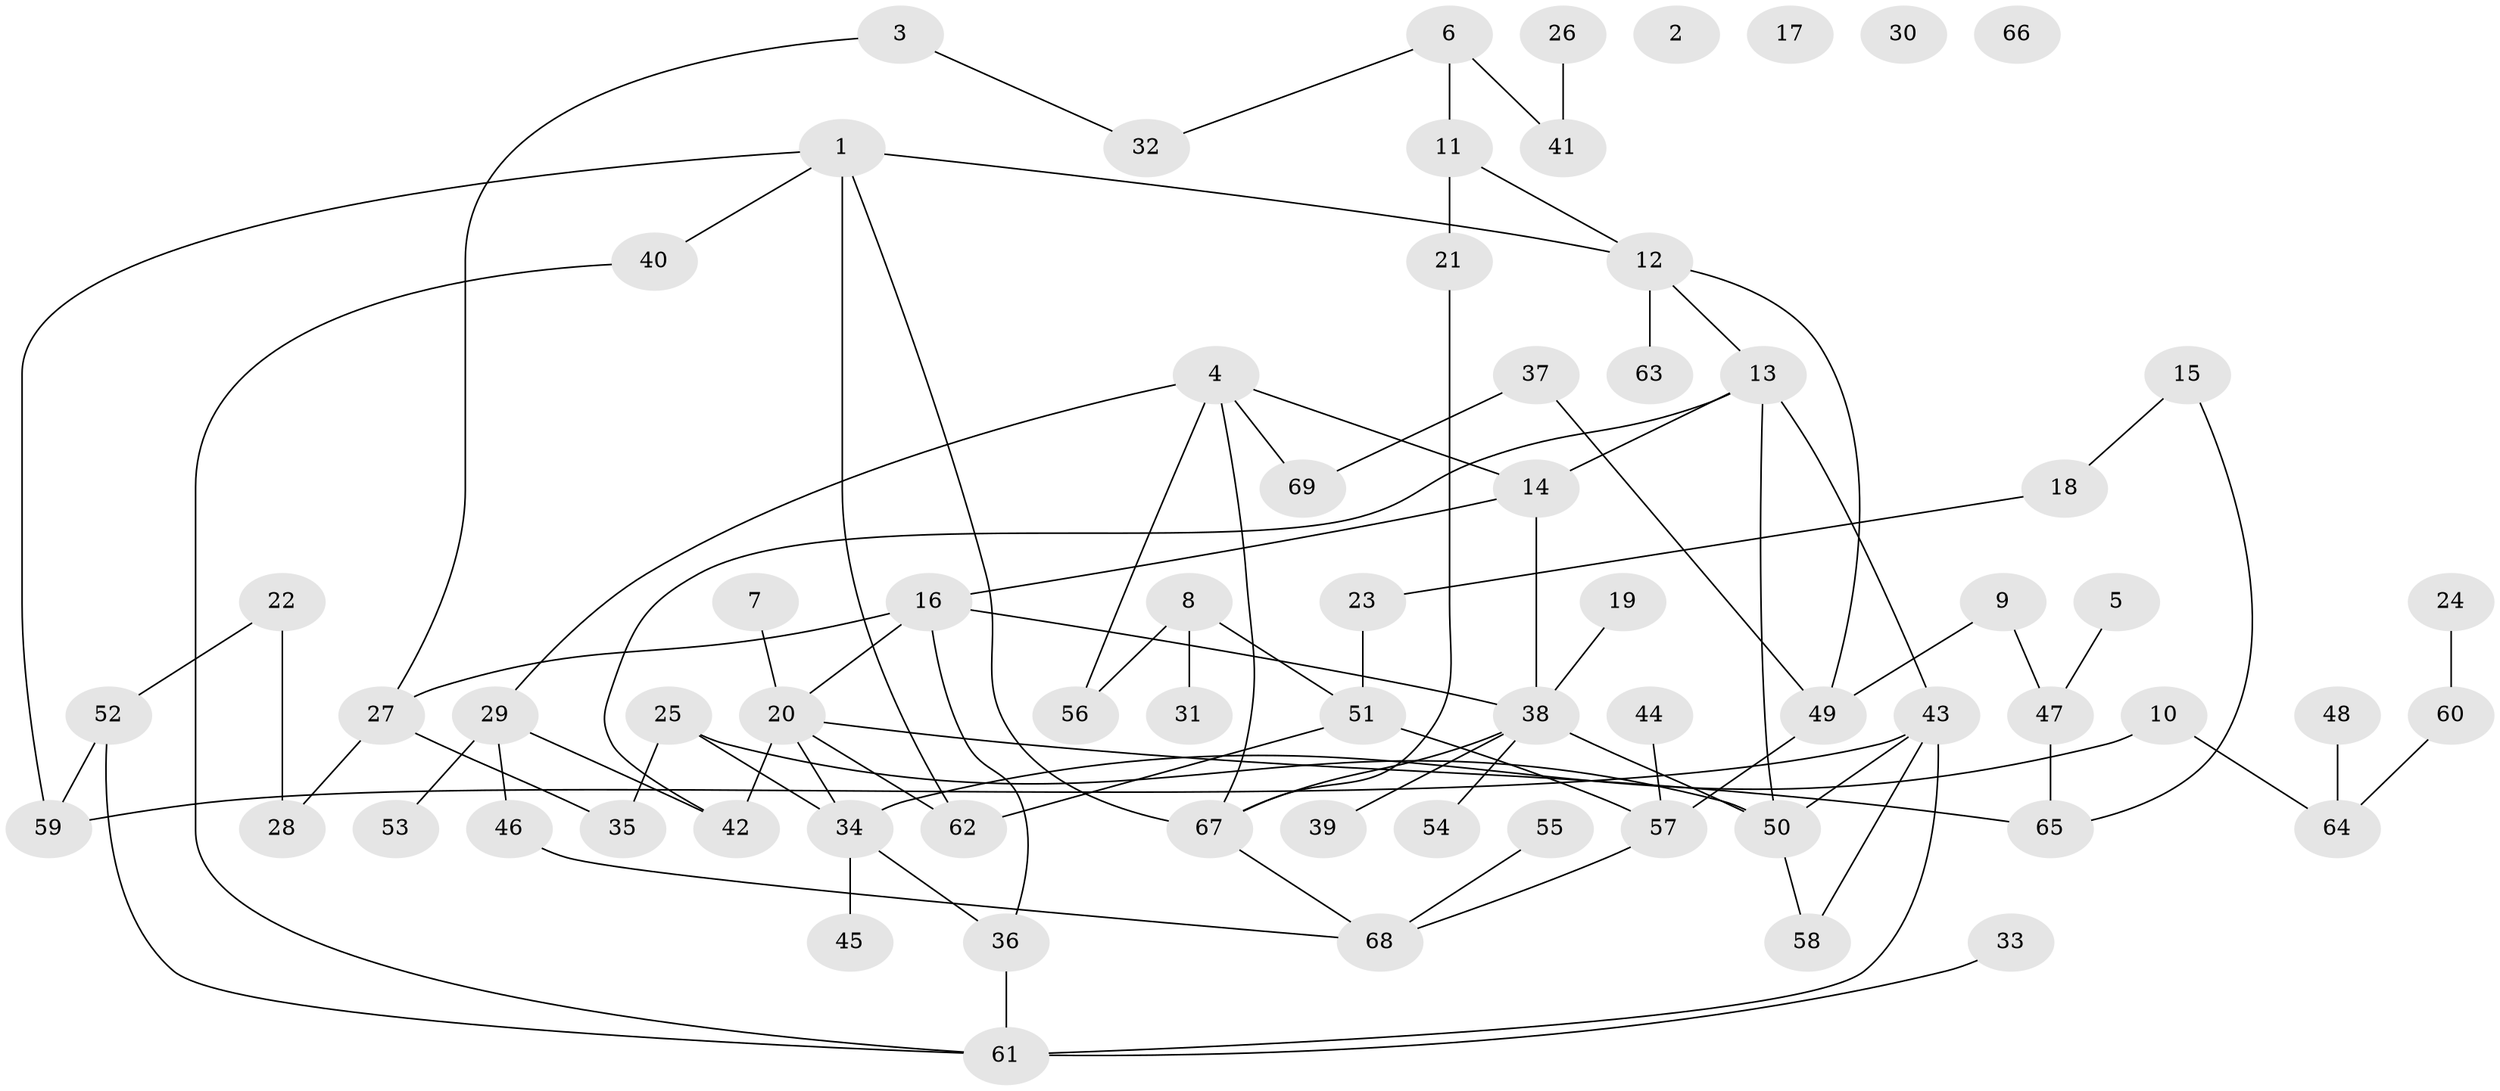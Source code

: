 // coarse degree distribution, {0: 0.11764705882352941, 1: 0.47058823529411764, 3: 0.058823529411764705, 6: 0.08823529411764706, 2: 0.11764705882352941, 5: 0.08823529411764706, 11: 0.029411764705882353, 4: 0.029411764705882353}
// Generated by graph-tools (version 1.1) at 2025/42/03/04/25 21:42:28]
// undirected, 69 vertices, 90 edges
graph export_dot {
graph [start="1"]
  node [color=gray90,style=filled];
  1;
  2;
  3;
  4;
  5;
  6;
  7;
  8;
  9;
  10;
  11;
  12;
  13;
  14;
  15;
  16;
  17;
  18;
  19;
  20;
  21;
  22;
  23;
  24;
  25;
  26;
  27;
  28;
  29;
  30;
  31;
  32;
  33;
  34;
  35;
  36;
  37;
  38;
  39;
  40;
  41;
  42;
  43;
  44;
  45;
  46;
  47;
  48;
  49;
  50;
  51;
  52;
  53;
  54;
  55;
  56;
  57;
  58;
  59;
  60;
  61;
  62;
  63;
  64;
  65;
  66;
  67;
  68;
  69;
  1 -- 12;
  1 -- 40;
  1 -- 59;
  1 -- 62;
  1 -- 67;
  3 -- 27;
  3 -- 32;
  4 -- 14;
  4 -- 29;
  4 -- 56;
  4 -- 67;
  4 -- 69;
  5 -- 47;
  6 -- 11;
  6 -- 32;
  6 -- 41;
  7 -- 20;
  8 -- 31;
  8 -- 51;
  8 -- 56;
  9 -- 47;
  9 -- 49;
  10 -- 34;
  10 -- 64;
  11 -- 12;
  11 -- 21;
  12 -- 13;
  12 -- 49;
  12 -- 63;
  13 -- 14;
  13 -- 42;
  13 -- 43;
  13 -- 50;
  14 -- 16;
  14 -- 38;
  15 -- 18;
  15 -- 65;
  16 -- 20;
  16 -- 27;
  16 -- 36;
  16 -- 38;
  18 -- 23;
  19 -- 38;
  20 -- 34;
  20 -- 42;
  20 -- 62;
  20 -- 65;
  21 -- 67;
  22 -- 28;
  22 -- 52;
  23 -- 51;
  24 -- 60;
  25 -- 34;
  25 -- 35;
  25 -- 50;
  26 -- 41;
  27 -- 28;
  27 -- 35;
  29 -- 42;
  29 -- 46;
  29 -- 53;
  33 -- 61;
  34 -- 36;
  34 -- 45;
  36 -- 61;
  37 -- 49;
  37 -- 69;
  38 -- 39;
  38 -- 50;
  38 -- 54;
  38 -- 67;
  40 -- 61;
  43 -- 50;
  43 -- 58;
  43 -- 59;
  43 -- 61;
  44 -- 57;
  46 -- 68;
  47 -- 65;
  48 -- 64;
  49 -- 57;
  50 -- 58;
  51 -- 57;
  51 -- 62;
  52 -- 59;
  52 -- 61;
  55 -- 68;
  57 -- 68;
  60 -- 64;
  67 -- 68;
}
